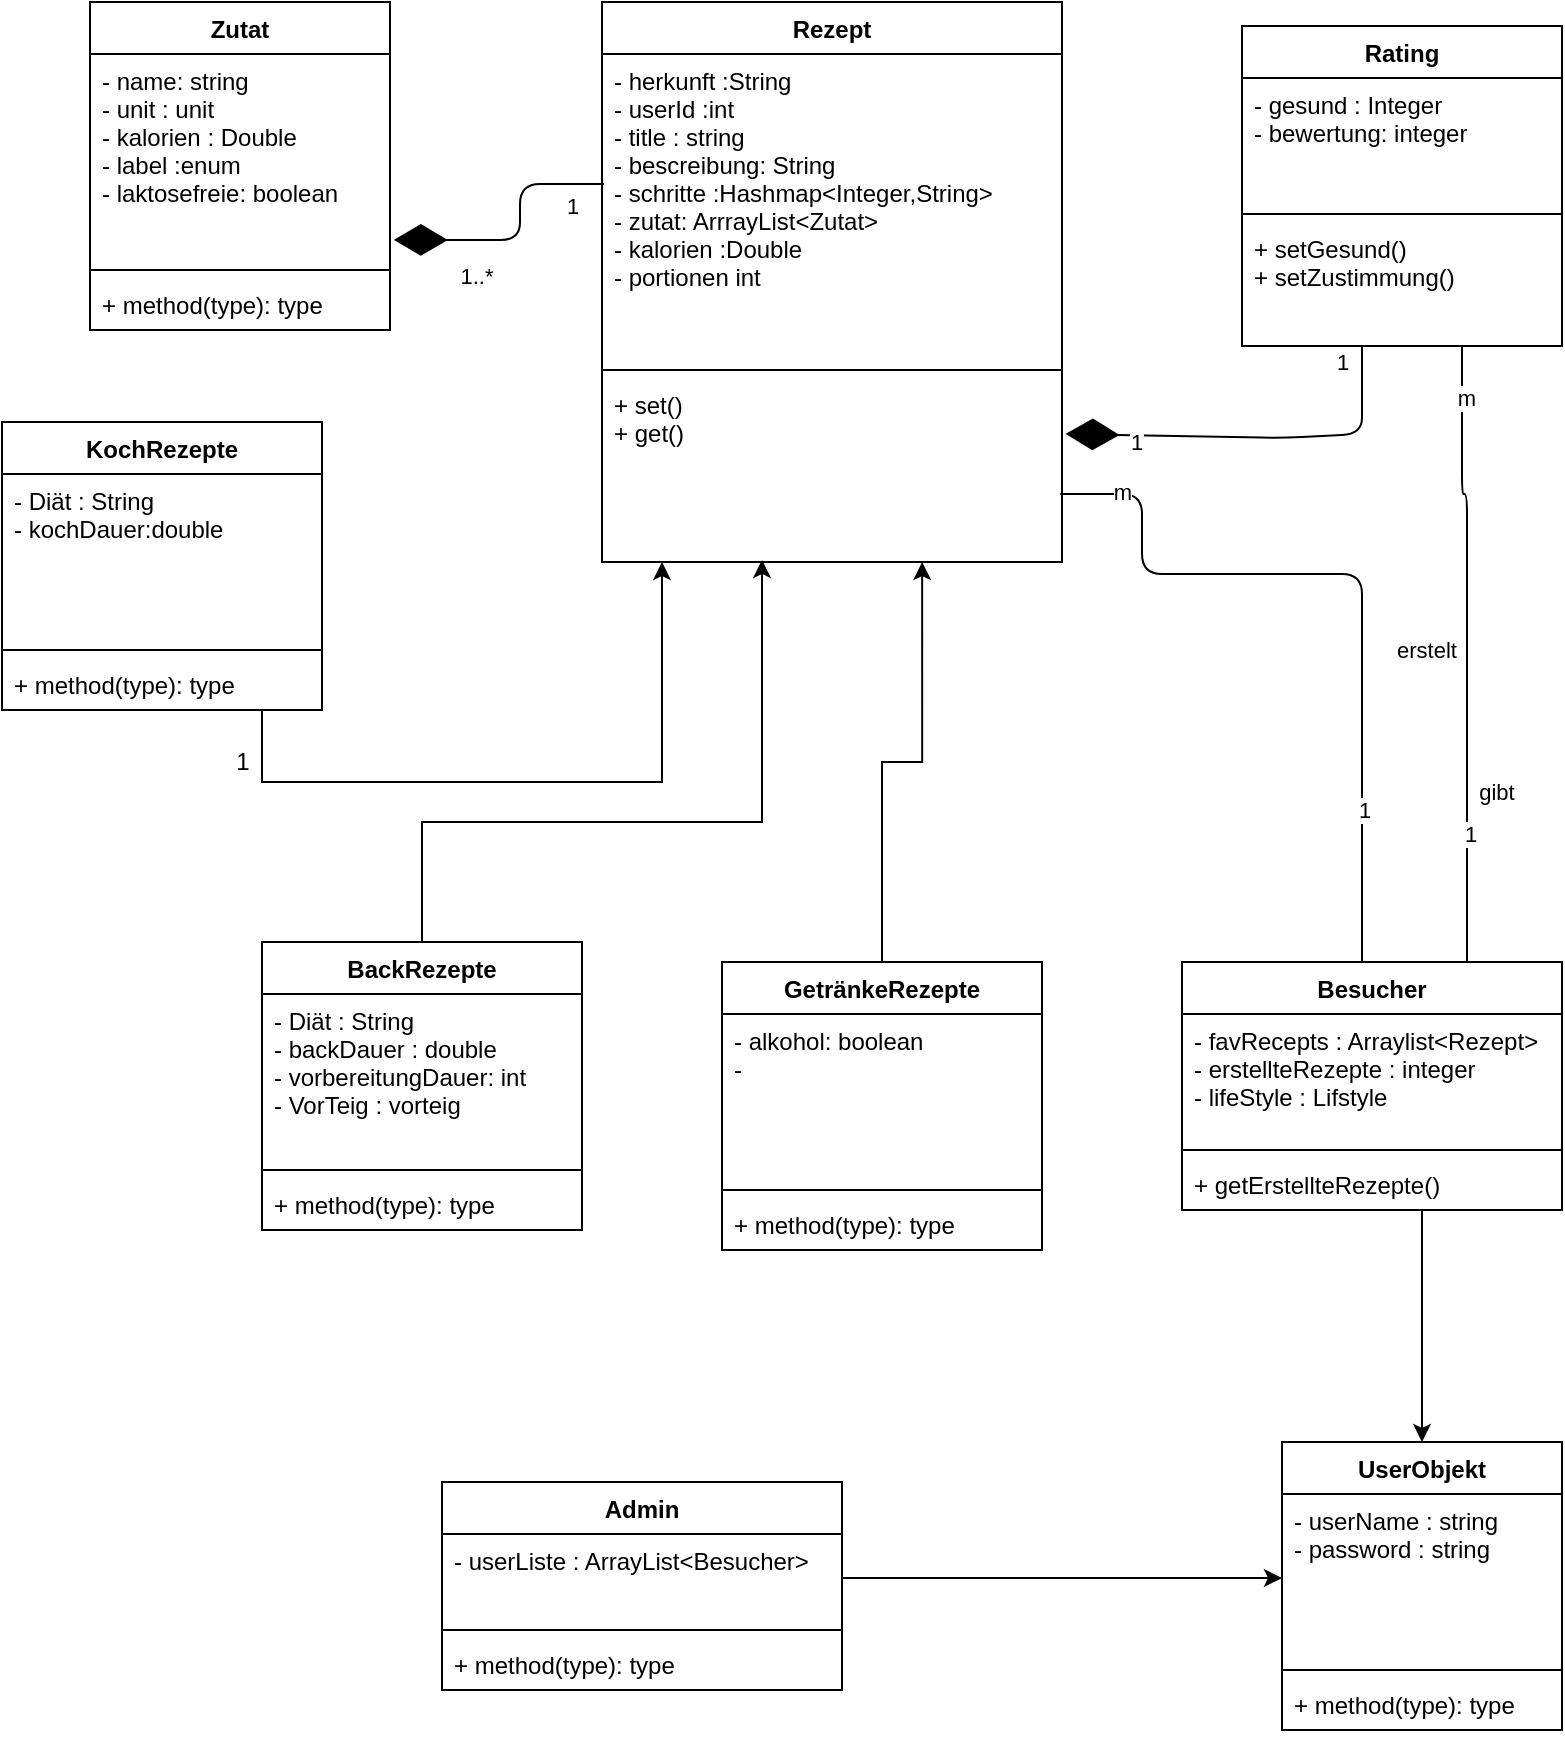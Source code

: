 <mxfile version="13.9.8" type="github">
  <diagram id="C5RBs43oDa-KdzZeNtuy" name="Page-1">
    <mxGraphModel dx="1350" dy="775" grid="1" gridSize="10" guides="1" tooltips="1" connect="1" arrows="1" fold="1" page="1" pageScale="1" pageWidth="827" pageHeight="1169" math="0" shadow="0">
      <root>
        <mxCell id="WIyWlLk6GJQsqaUBKTNV-0" />
        <mxCell id="WIyWlLk6GJQsqaUBKTNV-1" parent="WIyWlLk6GJQsqaUBKTNV-0" />
        <mxCell id="wdKedNlMBHnW_-DkA5IU-0" value="Zutat" style="swimlane;fontStyle=1;align=center;verticalAlign=top;childLayout=stackLayout;horizontal=1;startSize=26;horizontalStack=0;resizeParent=1;resizeParentMax=0;resizeLast=0;collapsible=1;marginBottom=0;" parent="WIyWlLk6GJQsqaUBKTNV-1" vertex="1">
          <mxGeometry x="68" y="110" width="150" height="164" as="geometry" />
        </mxCell>
        <mxCell id="wdKedNlMBHnW_-DkA5IU-1" value="- name: string&#xa;- unit : unit&#xa;- kalorien : Double &#xa;- label :enum&#xa;- laktosefreie: boolean&#xa;&#xa;&#xa;&#xa;&#xa;" style="text;strokeColor=none;fillColor=none;align=left;verticalAlign=top;spacingLeft=4;spacingRight=4;overflow=hidden;rotatable=0;points=[[0,0.5],[1,0.5]];portConstraint=eastwest;" parent="wdKedNlMBHnW_-DkA5IU-0" vertex="1">
          <mxGeometry y="26" width="150" height="104" as="geometry" />
        </mxCell>
        <mxCell id="wdKedNlMBHnW_-DkA5IU-2" value="" style="line;strokeWidth=1;fillColor=none;align=left;verticalAlign=middle;spacingTop=-1;spacingLeft=3;spacingRight=3;rotatable=0;labelPosition=right;points=[];portConstraint=eastwest;" parent="wdKedNlMBHnW_-DkA5IU-0" vertex="1">
          <mxGeometry y="130" width="150" height="8" as="geometry" />
        </mxCell>
        <mxCell id="wdKedNlMBHnW_-DkA5IU-3" value="+ method(type): type" style="text;strokeColor=none;fillColor=none;align=left;verticalAlign=top;spacingLeft=4;spacingRight=4;overflow=hidden;rotatable=0;points=[[0,0.5],[1,0.5]];portConstraint=eastwest;" parent="wdKedNlMBHnW_-DkA5IU-0" vertex="1">
          <mxGeometry y="138" width="150" height="26" as="geometry" />
        </mxCell>
        <mxCell id="wdKedNlMBHnW_-DkA5IU-4" value="Rezept" style="swimlane;fontStyle=1;align=center;verticalAlign=top;childLayout=stackLayout;horizontal=1;startSize=26;horizontalStack=0;resizeParent=1;resizeParentMax=0;resizeLast=0;collapsible=1;marginBottom=0;" parent="WIyWlLk6GJQsqaUBKTNV-1" vertex="1">
          <mxGeometry x="324" y="110" width="230" height="280" as="geometry" />
        </mxCell>
        <mxCell id="wdKedNlMBHnW_-DkA5IU-5" value="- herkunft :String&#xa;- userId :int&#xa;- title : string&#xa;- bescreibung: String&#xa;- schritte :Hashmap&lt;Integer,String&gt;&#xa; - zutat: ArrrayList&lt;Zutat&gt;&#xa;- kalorien :Double&#xa;- portionen int&#xa;&#xa;&#xa;&#xa;&#xa;&#xa;&#xa;&#xa;&#xa;&#xa;&#xa;" style="text;strokeColor=none;fillColor=none;align=left;verticalAlign=top;spacingLeft=4;spacingRight=4;overflow=hidden;rotatable=0;points=[[0,0.5],[1,0.5]];portConstraint=eastwest;" parent="wdKedNlMBHnW_-DkA5IU-4" vertex="1">
          <mxGeometry y="26" width="230" height="154" as="geometry" />
        </mxCell>
        <mxCell id="wdKedNlMBHnW_-DkA5IU-6" value="" style="line;strokeWidth=1;fillColor=none;align=left;verticalAlign=middle;spacingTop=-1;spacingLeft=3;spacingRight=3;rotatable=0;labelPosition=right;points=[];portConstraint=eastwest;" parent="wdKedNlMBHnW_-DkA5IU-4" vertex="1">
          <mxGeometry y="180" width="230" height="8" as="geometry" />
        </mxCell>
        <mxCell id="wdKedNlMBHnW_-DkA5IU-7" value="+ set()&#xa;+ get()&#xa;" style="text;strokeColor=none;fillColor=none;align=left;verticalAlign=top;spacingLeft=4;spacingRight=4;overflow=hidden;rotatable=0;points=[[0,0.5],[1,0.5]];portConstraint=eastwest;" parent="wdKedNlMBHnW_-DkA5IU-4" vertex="1">
          <mxGeometry y="188" width="230" height="92" as="geometry" />
        </mxCell>
        <mxCell id="wdKedNlMBHnW_-DkA5IU-8" value="Rating" style="swimlane;fontStyle=1;align=center;verticalAlign=top;childLayout=stackLayout;horizontal=1;startSize=26;horizontalStack=0;resizeParent=1;resizeParentMax=0;resizeLast=0;collapsible=1;marginBottom=0;" parent="WIyWlLk6GJQsqaUBKTNV-1" vertex="1">
          <mxGeometry x="644" y="122" width="160" height="160" as="geometry" />
        </mxCell>
        <mxCell id="wdKedNlMBHnW_-DkA5IU-9" value="- gesund : Integer&#xa;- bewertung: integer&#xa;" style="text;strokeColor=none;fillColor=none;align=left;verticalAlign=top;spacingLeft=4;spacingRight=4;overflow=hidden;rotatable=0;points=[[0,0.5],[1,0.5]];portConstraint=eastwest;" parent="wdKedNlMBHnW_-DkA5IU-8" vertex="1">
          <mxGeometry y="26" width="160" height="64" as="geometry" />
        </mxCell>
        <mxCell id="wdKedNlMBHnW_-DkA5IU-10" value="" style="line;strokeWidth=1;fillColor=none;align=left;verticalAlign=middle;spacingTop=-1;spacingLeft=3;spacingRight=3;rotatable=0;labelPosition=right;points=[];portConstraint=eastwest;" parent="wdKedNlMBHnW_-DkA5IU-8" vertex="1">
          <mxGeometry y="90" width="160" height="8" as="geometry" />
        </mxCell>
        <mxCell id="wdKedNlMBHnW_-DkA5IU-11" value="+ setGesund()&#xa;+ setZustimmung()&#xa;&#xa;&#xa;" style="text;strokeColor=none;fillColor=none;align=left;verticalAlign=top;spacingLeft=4;spacingRight=4;overflow=hidden;rotatable=0;points=[[0,0.5],[1,0.5]];portConstraint=eastwest;" parent="wdKedNlMBHnW_-DkA5IU-8" vertex="1">
          <mxGeometry y="98" width="160" height="62" as="geometry" />
        </mxCell>
        <mxCell id="wdKedNlMBHnW_-DkA5IU-16" value="" style="endArrow=diamondThin;endFill=1;endSize=24;html=1;entryX=1.013;entryY=0.894;entryDx=0;entryDy=0;entryPerimeter=0;exitX=0.004;exitY=0.422;exitDx=0;exitDy=0;exitPerimeter=0;" parent="WIyWlLk6GJQsqaUBKTNV-1" source="wdKedNlMBHnW_-DkA5IU-5" target="wdKedNlMBHnW_-DkA5IU-1" edge="1">
          <mxGeometry width="160" relative="1" as="geometry">
            <mxPoint x="323.05" y="497.076" as="sourcePoint" />
            <mxPoint x="244.0" y="339.996" as="targetPoint" />
            <Array as="points">
              <mxPoint x="283" y="201" />
              <mxPoint x="283" y="229" />
              <mxPoint x="264" y="229" />
            </Array>
          </mxGeometry>
        </mxCell>
        <mxCell id="wdKedNlMBHnW_-DkA5IU-17" value="1" style="edgeLabel;html=1;align=center;verticalAlign=middle;resizable=0;points=[];" parent="wdKedNlMBHnW_-DkA5IU-16" vertex="1" connectable="0">
          <mxGeometry x="-0.874" y="1" relative="1" as="geometry">
            <mxPoint x="-8.08" y="9.38" as="offset" />
          </mxGeometry>
        </mxCell>
        <mxCell id="wdKedNlMBHnW_-DkA5IU-18" value="1..*" style="edgeLabel;html=1;align=center;verticalAlign=middle;resizable=0;points=[];" parent="wdKedNlMBHnW_-DkA5IU-16" vertex="1" connectable="0">
          <mxGeometry x="0.553" y="3" relative="1" as="geometry">
            <mxPoint x="11.1" y="14.99" as="offset" />
          </mxGeometry>
        </mxCell>
        <mxCell id="wdKedNlMBHnW_-DkA5IU-19" value="" style="endArrow=diamondThin;endFill=1;endSize=24;html=1;entryX=1.008;entryY=0.304;entryDx=0;entryDy=0;entryPerimeter=0;" parent="WIyWlLk6GJQsqaUBKTNV-1" target="wdKedNlMBHnW_-DkA5IU-7" edge="1">
          <mxGeometry width="160" relative="1" as="geometry">
            <mxPoint x="704" y="282" as="sourcePoint" />
            <mxPoint x="604" y="328" as="targetPoint" />
            <Array as="points">
              <mxPoint x="704" y="300" />
              <mxPoint x="704" y="326" />
              <mxPoint x="664" y="328" />
            </Array>
          </mxGeometry>
        </mxCell>
        <mxCell id="wdKedNlMBHnW_-DkA5IU-20" value="1" style="edgeLabel;html=1;align=center;verticalAlign=middle;resizable=0;points=[];" parent="wdKedNlMBHnW_-DkA5IU-19" vertex="1" connectable="0">
          <mxGeometry x="-0.88" relative="1" as="geometry">
            <mxPoint x="-10" y="-3.76" as="offset" />
          </mxGeometry>
        </mxCell>
        <mxCell id="wdKedNlMBHnW_-DkA5IU-21" value="1" style="edgeLabel;html=1;align=center;verticalAlign=middle;resizable=0;points=[];" parent="wdKedNlMBHnW_-DkA5IU-19" vertex="1" connectable="0">
          <mxGeometry x="0.641" y="3" relative="1" as="geometry">
            <mxPoint as="offset" />
          </mxGeometry>
        </mxCell>
        <mxCell id="wdKedNlMBHnW_-DkA5IU-35" value="UserObjekt" style="swimlane;fontStyle=1;align=center;verticalAlign=top;childLayout=stackLayout;horizontal=1;startSize=26;horizontalStack=0;resizeParent=1;resizeParentMax=0;resizeLast=0;collapsible=1;marginBottom=0;" parent="WIyWlLk6GJQsqaUBKTNV-1" vertex="1">
          <mxGeometry x="664" y="830" width="140" height="144" as="geometry" />
        </mxCell>
        <mxCell id="wdKedNlMBHnW_-DkA5IU-36" value="- userName : string&#xa;- password : string&#xa;&#xa;" style="text;strokeColor=none;fillColor=none;align=left;verticalAlign=top;spacingLeft=4;spacingRight=4;overflow=hidden;rotatable=0;points=[[0,0.5],[1,0.5]];portConstraint=eastwest;" parent="wdKedNlMBHnW_-DkA5IU-35" vertex="1">
          <mxGeometry y="26" width="140" height="84" as="geometry" />
        </mxCell>
        <mxCell id="wdKedNlMBHnW_-DkA5IU-37" value="" style="line;strokeWidth=1;fillColor=none;align=left;verticalAlign=middle;spacingTop=-1;spacingLeft=3;spacingRight=3;rotatable=0;labelPosition=right;points=[];portConstraint=eastwest;" parent="wdKedNlMBHnW_-DkA5IU-35" vertex="1">
          <mxGeometry y="110" width="140" height="8" as="geometry" />
        </mxCell>
        <mxCell id="wdKedNlMBHnW_-DkA5IU-38" value="+ method(type): type" style="text;strokeColor=none;fillColor=none;align=left;verticalAlign=top;spacingLeft=4;spacingRight=4;overflow=hidden;rotatable=0;points=[[0,0.5],[1,0.5]];portConstraint=eastwest;" parent="wdKedNlMBHnW_-DkA5IU-35" vertex="1">
          <mxGeometry y="118" width="140" height="26" as="geometry" />
        </mxCell>
        <mxCell id="wdKedNlMBHnW_-DkA5IU-41" value="" style="endArrow=none;html=1;edgeStyle=orthogonalEdgeStyle;exitX=0.75;exitY=0;exitDx=0;exitDy=0;" parent="WIyWlLk6GJQsqaUBKTNV-1" source="wdKedNlMBHnW_-DkA5IU-51" target="wdKedNlMBHnW_-DkA5IU-11" edge="1">
          <mxGeometry relative="1" as="geometry">
            <mxPoint x="714" y="465.02" as="sourcePoint" />
            <mxPoint x="737.02" y="400.002" as="targetPoint" />
            <Array as="points">
              <mxPoint x="754" y="356" />
            </Array>
          </mxGeometry>
        </mxCell>
        <mxCell id="wdKedNlMBHnW_-DkA5IU-42" value="gibt" style="edgeLabel;html=1;align=center;verticalAlign=middle;resizable=0;points=[];" parent="wdKedNlMBHnW_-DkA5IU-41" vertex="1" connectable="0">
          <mxGeometry x="-0.697" y="2" relative="1" as="geometry">
            <mxPoint x="16.5" y="-38" as="offset" />
          </mxGeometry>
        </mxCell>
        <mxCell id="wdKedNlMBHnW_-DkA5IU-43" value="m" style="edgeLabel;html=1;align=center;verticalAlign=middle;resizable=0;points=[];" parent="wdKedNlMBHnW_-DkA5IU-41" vertex="1" connectable="0">
          <mxGeometry x="0.843" y="-2" relative="1" as="geometry">
            <mxPoint y="1" as="offset" />
          </mxGeometry>
        </mxCell>
        <mxCell id="wdKedNlMBHnW_-DkA5IU-44" value="1" style="edgeLabel;html=1;align=center;verticalAlign=middle;resizable=0;points=[];" parent="wdKedNlMBHnW_-DkA5IU-41" vertex="1" connectable="0">
          <mxGeometry x="-0.681" y="-1" relative="1" as="geometry">
            <mxPoint y="-15" as="offset" />
          </mxGeometry>
        </mxCell>
        <mxCell id="wdKedNlMBHnW_-DkA5IU-46" value="Admin" style="swimlane;fontStyle=1;align=center;verticalAlign=top;childLayout=stackLayout;horizontal=1;startSize=26;horizontalStack=0;resizeParent=1;resizeParentMax=0;resizeLast=0;collapsible=1;marginBottom=0;" parent="WIyWlLk6GJQsqaUBKTNV-1" vertex="1">
          <mxGeometry x="244" y="850" width="200" height="104" as="geometry" />
        </mxCell>
        <mxCell id="wdKedNlMBHnW_-DkA5IU-47" value="- userListe : ArrayList&lt;Besucher&gt;" style="text;strokeColor=none;fillColor=none;align=left;verticalAlign=top;spacingLeft=4;spacingRight=4;overflow=hidden;rotatable=0;points=[[0,0.5],[1,0.5]];portConstraint=eastwest;" parent="wdKedNlMBHnW_-DkA5IU-46" vertex="1">
          <mxGeometry y="26" width="200" height="44" as="geometry" />
        </mxCell>
        <mxCell id="wdKedNlMBHnW_-DkA5IU-48" value="" style="line;strokeWidth=1;fillColor=none;align=left;verticalAlign=middle;spacingTop=-1;spacingLeft=3;spacingRight=3;rotatable=0;labelPosition=right;points=[];portConstraint=eastwest;" parent="wdKedNlMBHnW_-DkA5IU-46" vertex="1">
          <mxGeometry y="70" width="200" height="8" as="geometry" />
        </mxCell>
        <mxCell id="wdKedNlMBHnW_-DkA5IU-49" value="+ method(type): type" style="text;strokeColor=none;fillColor=none;align=left;verticalAlign=top;spacingLeft=4;spacingRight=4;overflow=hidden;rotatable=0;points=[[0,0.5],[1,0.5]];portConstraint=eastwest;" parent="wdKedNlMBHnW_-DkA5IU-46" vertex="1">
          <mxGeometry y="78" width="200" height="26" as="geometry" />
        </mxCell>
        <mxCell id="wdKedNlMBHnW_-DkA5IU-51" value="Besucher" style="swimlane;fontStyle=1;align=center;verticalAlign=top;childLayout=stackLayout;horizontal=1;startSize=26;horizontalStack=0;resizeParent=1;resizeParentMax=0;resizeLast=0;collapsible=1;marginBottom=0;" parent="WIyWlLk6GJQsqaUBKTNV-1" vertex="1">
          <mxGeometry x="614" y="590" width="190" height="124" as="geometry" />
        </mxCell>
        <mxCell id="wdKedNlMBHnW_-DkA5IU-52" value="- favRecepts : Arraylist&lt;Rezept&gt;&#xa;- erstellteRezepte : integer&#xa;- lifeStyle : Lifstyle&#xa;" style="text;strokeColor=none;fillColor=none;align=left;verticalAlign=top;spacingLeft=4;spacingRight=4;overflow=hidden;rotatable=0;points=[[0,0.5],[1,0.5]];portConstraint=eastwest;" parent="wdKedNlMBHnW_-DkA5IU-51" vertex="1">
          <mxGeometry y="26" width="190" height="64" as="geometry" />
        </mxCell>
        <mxCell id="wdKedNlMBHnW_-DkA5IU-53" value="" style="line;strokeWidth=1;fillColor=none;align=left;verticalAlign=middle;spacingTop=-1;spacingLeft=3;spacingRight=3;rotatable=0;labelPosition=right;points=[];portConstraint=eastwest;" parent="wdKedNlMBHnW_-DkA5IU-51" vertex="1">
          <mxGeometry y="90" width="190" height="8" as="geometry" />
        </mxCell>
        <mxCell id="wdKedNlMBHnW_-DkA5IU-54" value="+ getErstellteRezepte()" style="text;strokeColor=none;fillColor=none;align=left;verticalAlign=top;spacingLeft=4;spacingRight=4;overflow=hidden;rotatable=0;points=[[0,0.5],[1,0.5]];portConstraint=eastwest;" parent="wdKedNlMBHnW_-DkA5IU-51" vertex="1">
          <mxGeometry y="98" width="190" height="26" as="geometry" />
        </mxCell>
        <mxCell id="wdKedNlMBHnW_-DkA5IU-65" value="1" style="text;html=1;align=center;verticalAlign=middle;resizable=0;points=[];autosize=1;" parent="WIyWlLk6GJQsqaUBKTNV-1" vertex="1">
          <mxGeometry x="134" y="480" width="20" height="20" as="geometry" />
        </mxCell>
        <mxCell id="wdKedNlMBHnW_-DkA5IU-118" style="edgeStyle=orthogonalEdgeStyle;rounded=0;orthogonalLoop=1;jettySize=auto;html=1;" parent="WIyWlLk6GJQsqaUBKTNV-1" source="wdKedNlMBHnW_-DkA5IU-106" target="wdKedNlMBHnW_-DkA5IU-7" edge="1">
          <mxGeometry relative="1" as="geometry">
            <Array as="points">
              <mxPoint x="154" y="500" />
              <mxPoint x="354" y="500" />
            </Array>
          </mxGeometry>
        </mxCell>
        <mxCell id="wdKedNlMBHnW_-DkA5IU-106" value="KochRezepte" style="swimlane;fontStyle=1;align=center;verticalAlign=top;childLayout=stackLayout;horizontal=1;startSize=26;horizontalStack=0;resizeParent=1;resizeParentMax=0;resizeLast=0;collapsible=1;marginBottom=0;" parent="WIyWlLk6GJQsqaUBKTNV-1" vertex="1">
          <mxGeometry x="24" y="320" width="160" height="144" as="geometry" />
        </mxCell>
        <mxCell id="wdKedNlMBHnW_-DkA5IU-107" value="- Diät : String&#xa;- kochDauer:double" style="text;strokeColor=none;fillColor=none;align=left;verticalAlign=top;spacingLeft=4;spacingRight=4;overflow=hidden;rotatable=0;points=[[0,0.5],[1,0.5]];portConstraint=eastwest;" parent="wdKedNlMBHnW_-DkA5IU-106" vertex="1">
          <mxGeometry y="26" width="160" height="84" as="geometry" />
        </mxCell>
        <mxCell id="wdKedNlMBHnW_-DkA5IU-108" value="" style="line;strokeWidth=1;fillColor=none;align=left;verticalAlign=middle;spacingTop=-1;spacingLeft=3;spacingRight=3;rotatable=0;labelPosition=right;points=[];portConstraint=eastwest;" parent="wdKedNlMBHnW_-DkA5IU-106" vertex="1">
          <mxGeometry y="110" width="160" height="8" as="geometry" />
        </mxCell>
        <mxCell id="wdKedNlMBHnW_-DkA5IU-109" value="+ method(type): type" style="text;strokeColor=none;fillColor=none;align=left;verticalAlign=top;spacingLeft=4;spacingRight=4;overflow=hidden;rotatable=0;points=[[0,0.5],[1,0.5]];portConstraint=eastwest;" parent="wdKedNlMBHnW_-DkA5IU-106" vertex="1">
          <mxGeometry y="118" width="160" height="26" as="geometry" />
        </mxCell>
        <mxCell id="wdKedNlMBHnW_-DkA5IU-119" style="edgeStyle=orthogonalEdgeStyle;rounded=0;orthogonalLoop=1;jettySize=auto;html=1;" parent="WIyWlLk6GJQsqaUBKTNV-1" source="wdKedNlMBHnW_-DkA5IU-110" edge="1">
          <mxGeometry relative="1" as="geometry">
            <mxPoint x="404" y="389" as="targetPoint" />
            <Array as="points">
              <mxPoint x="334" y="520" />
              <mxPoint x="404" y="520" />
              <mxPoint x="404" y="389" />
            </Array>
          </mxGeometry>
        </mxCell>
        <mxCell id="wdKedNlMBHnW_-DkA5IU-110" value="BackRezepte" style="swimlane;fontStyle=1;align=center;verticalAlign=top;childLayout=stackLayout;horizontal=1;startSize=26;horizontalStack=0;resizeParent=1;resizeParentMax=0;resizeLast=0;collapsible=1;marginBottom=0;" parent="WIyWlLk6GJQsqaUBKTNV-1" vertex="1">
          <mxGeometry x="154" y="580" width="160" height="144" as="geometry" />
        </mxCell>
        <mxCell id="wdKedNlMBHnW_-DkA5IU-111" value="- Diät : String&#xa;- backDauer : double&#xa;- vorbereitungDauer: int&#xa;- VorTeig : vorteig&#xa;" style="text;strokeColor=none;fillColor=none;align=left;verticalAlign=top;spacingLeft=4;spacingRight=4;overflow=hidden;rotatable=0;points=[[0,0.5],[1,0.5]];portConstraint=eastwest;" parent="wdKedNlMBHnW_-DkA5IU-110" vertex="1">
          <mxGeometry y="26" width="160" height="84" as="geometry" />
        </mxCell>
        <mxCell id="wdKedNlMBHnW_-DkA5IU-112" value="" style="line;strokeWidth=1;fillColor=none;align=left;verticalAlign=middle;spacingTop=-1;spacingLeft=3;spacingRight=3;rotatable=0;labelPosition=right;points=[];portConstraint=eastwest;" parent="wdKedNlMBHnW_-DkA5IU-110" vertex="1">
          <mxGeometry y="110" width="160" height="8" as="geometry" />
        </mxCell>
        <mxCell id="wdKedNlMBHnW_-DkA5IU-113" value="+ method(type): type" style="text;strokeColor=none;fillColor=none;align=left;verticalAlign=top;spacingLeft=4;spacingRight=4;overflow=hidden;rotatable=0;points=[[0,0.5],[1,0.5]];portConstraint=eastwest;" parent="wdKedNlMBHnW_-DkA5IU-110" vertex="1">
          <mxGeometry y="118" width="160" height="26" as="geometry" />
        </mxCell>
        <mxCell id="wdKedNlMBHnW_-DkA5IU-120" style="edgeStyle=orthogonalEdgeStyle;rounded=0;orthogonalLoop=1;jettySize=auto;html=1;entryX=0.696;entryY=1;entryDx=0;entryDy=0;entryPerimeter=0;" parent="WIyWlLk6GJQsqaUBKTNV-1" source="wdKedNlMBHnW_-DkA5IU-114" target="wdKedNlMBHnW_-DkA5IU-7" edge="1">
          <mxGeometry relative="1" as="geometry">
            <mxPoint x="474" y="400" as="targetPoint" />
          </mxGeometry>
        </mxCell>
        <mxCell id="wdKedNlMBHnW_-DkA5IU-114" value="GetränkeRezepte" style="swimlane;fontStyle=1;align=center;verticalAlign=top;childLayout=stackLayout;horizontal=1;startSize=26;horizontalStack=0;resizeParent=1;resizeParentMax=0;resizeLast=0;collapsible=1;marginBottom=0;" parent="WIyWlLk6GJQsqaUBKTNV-1" vertex="1">
          <mxGeometry x="384" y="590" width="160" height="144" as="geometry" />
        </mxCell>
        <mxCell id="wdKedNlMBHnW_-DkA5IU-115" value="- alkohol: boolean&#xa;-&#xa;" style="text;strokeColor=none;fillColor=none;align=left;verticalAlign=top;spacingLeft=4;spacingRight=4;overflow=hidden;rotatable=0;points=[[0,0.5],[1,0.5]];portConstraint=eastwest;" parent="wdKedNlMBHnW_-DkA5IU-114" vertex="1">
          <mxGeometry y="26" width="160" height="84" as="geometry" />
        </mxCell>
        <mxCell id="wdKedNlMBHnW_-DkA5IU-116" value="" style="line;strokeWidth=1;fillColor=none;align=left;verticalAlign=middle;spacingTop=-1;spacingLeft=3;spacingRight=3;rotatable=0;labelPosition=right;points=[];portConstraint=eastwest;" parent="wdKedNlMBHnW_-DkA5IU-114" vertex="1">
          <mxGeometry y="110" width="160" height="8" as="geometry" />
        </mxCell>
        <mxCell id="wdKedNlMBHnW_-DkA5IU-117" value="+ method(type): type" style="text;strokeColor=none;fillColor=none;align=left;verticalAlign=top;spacingLeft=4;spacingRight=4;overflow=hidden;rotatable=0;points=[[0,0.5],[1,0.5]];portConstraint=eastwest;" parent="wdKedNlMBHnW_-DkA5IU-114" vertex="1">
          <mxGeometry y="118" width="160" height="26" as="geometry" />
        </mxCell>
        <mxCell id="wdKedNlMBHnW_-DkA5IU-127" value="" style="endArrow=none;html=1;edgeStyle=orthogonalEdgeStyle;entryX=0.996;entryY=0.63;entryDx=0;entryDy=0;entryPerimeter=0;" parent="WIyWlLk6GJQsqaUBKTNV-1" target="wdKedNlMBHnW_-DkA5IU-7" edge="1" source="wdKedNlMBHnW_-DkA5IU-51">
          <mxGeometry relative="1" as="geometry">
            <mxPoint x="629" y="500.02" as="sourcePoint" />
            <mxPoint x="556.07" y="330.004" as="targetPoint" />
            <Array as="points">
              <mxPoint x="704" y="396" />
              <mxPoint x="594" y="396" />
              <mxPoint x="594" y="356" />
            </Array>
          </mxGeometry>
        </mxCell>
        <mxCell id="wdKedNlMBHnW_-DkA5IU-128" value="erstelt" style="edgeLabel;html=1;align=center;verticalAlign=middle;resizable=0;points=[];" parent="wdKedNlMBHnW_-DkA5IU-127" vertex="1" connectable="0">
          <mxGeometry x="-0.697" y="2" relative="1" as="geometry">
            <mxPoint x="34" y="-97.98" as="offset" />
          </mxGeometry>
        </mxCell>
        <mxCell id="wdKedNlMBHnW_-DkA5IU-129" value="m" style="edgeLabel;html=1;align=center;verticalAlign=middle;resizable=0;points=[];" parent="wdKedNlMBHnW_-DkA5IU-127" vertex="1" connectable="0">
          <mxGeometry x="0.843" y="-2" relative="1" as="geometry">
            <mxPoint y="1" as="offset" />
          </mxGeometry>
        </mxCell>
        <mxCell id="wdKedNlMBHnW_-DkA5IU-130" value="1" style="edgeLabel;html=1;align=center;verticalAlign=middle;resizable=0;points=[];" parent="wdKedNlMBHnW_-DkA5IU-127" vertex="1" connectable="0">
          <mxGeometry x="-0.681" y="-1" relative="1" as="geometry">
            <mxPoint y="-15" as="offset" />
          </mxGeometry>
        </mxCell>
        <mxCell id="Q9LT_96ultZvDSv7hAiz-0" style="edgeStyle=orthogonalEdgeStyle;rounded=0;orthogonalLoop=1;jettySize=auto;html=1;" edge="1" parent="WIyWlLk6GJQsqaUBKTNV-1" source="wdKedNlMBHnW_-DkA5IU-54" target="wdKedNlMBHnW_-DkA5IU-35">
          <mxGeometry relative="1" as="geometry">
            <Array as="points">
              <mxPoint x="734" y="740" />
              <mxPoint x="734" y="740" />
            </Array>
          </mxGeometry>
        </mxCell>
        <mxCell id="Q9LT_96ultZvDSv7hAiz-1" style="edgeStyle=orthogonalEdgeStyle;rounded=0;orthogonalLoop=1;jettySize=auto;html=1;" edge="1" parent="WIyWlLk6GJQsqaUBKTNV-1" source="wdKedNlMBHnW_-DkA5IU-47" target="wdKedNlMBHnW_-DkA5IU-36">
          <mxGeometry relative="1" as="geometry" />
        </mxCell>
      </root>
    </mxGraphModel>
  </diagram>
</mxfile>

